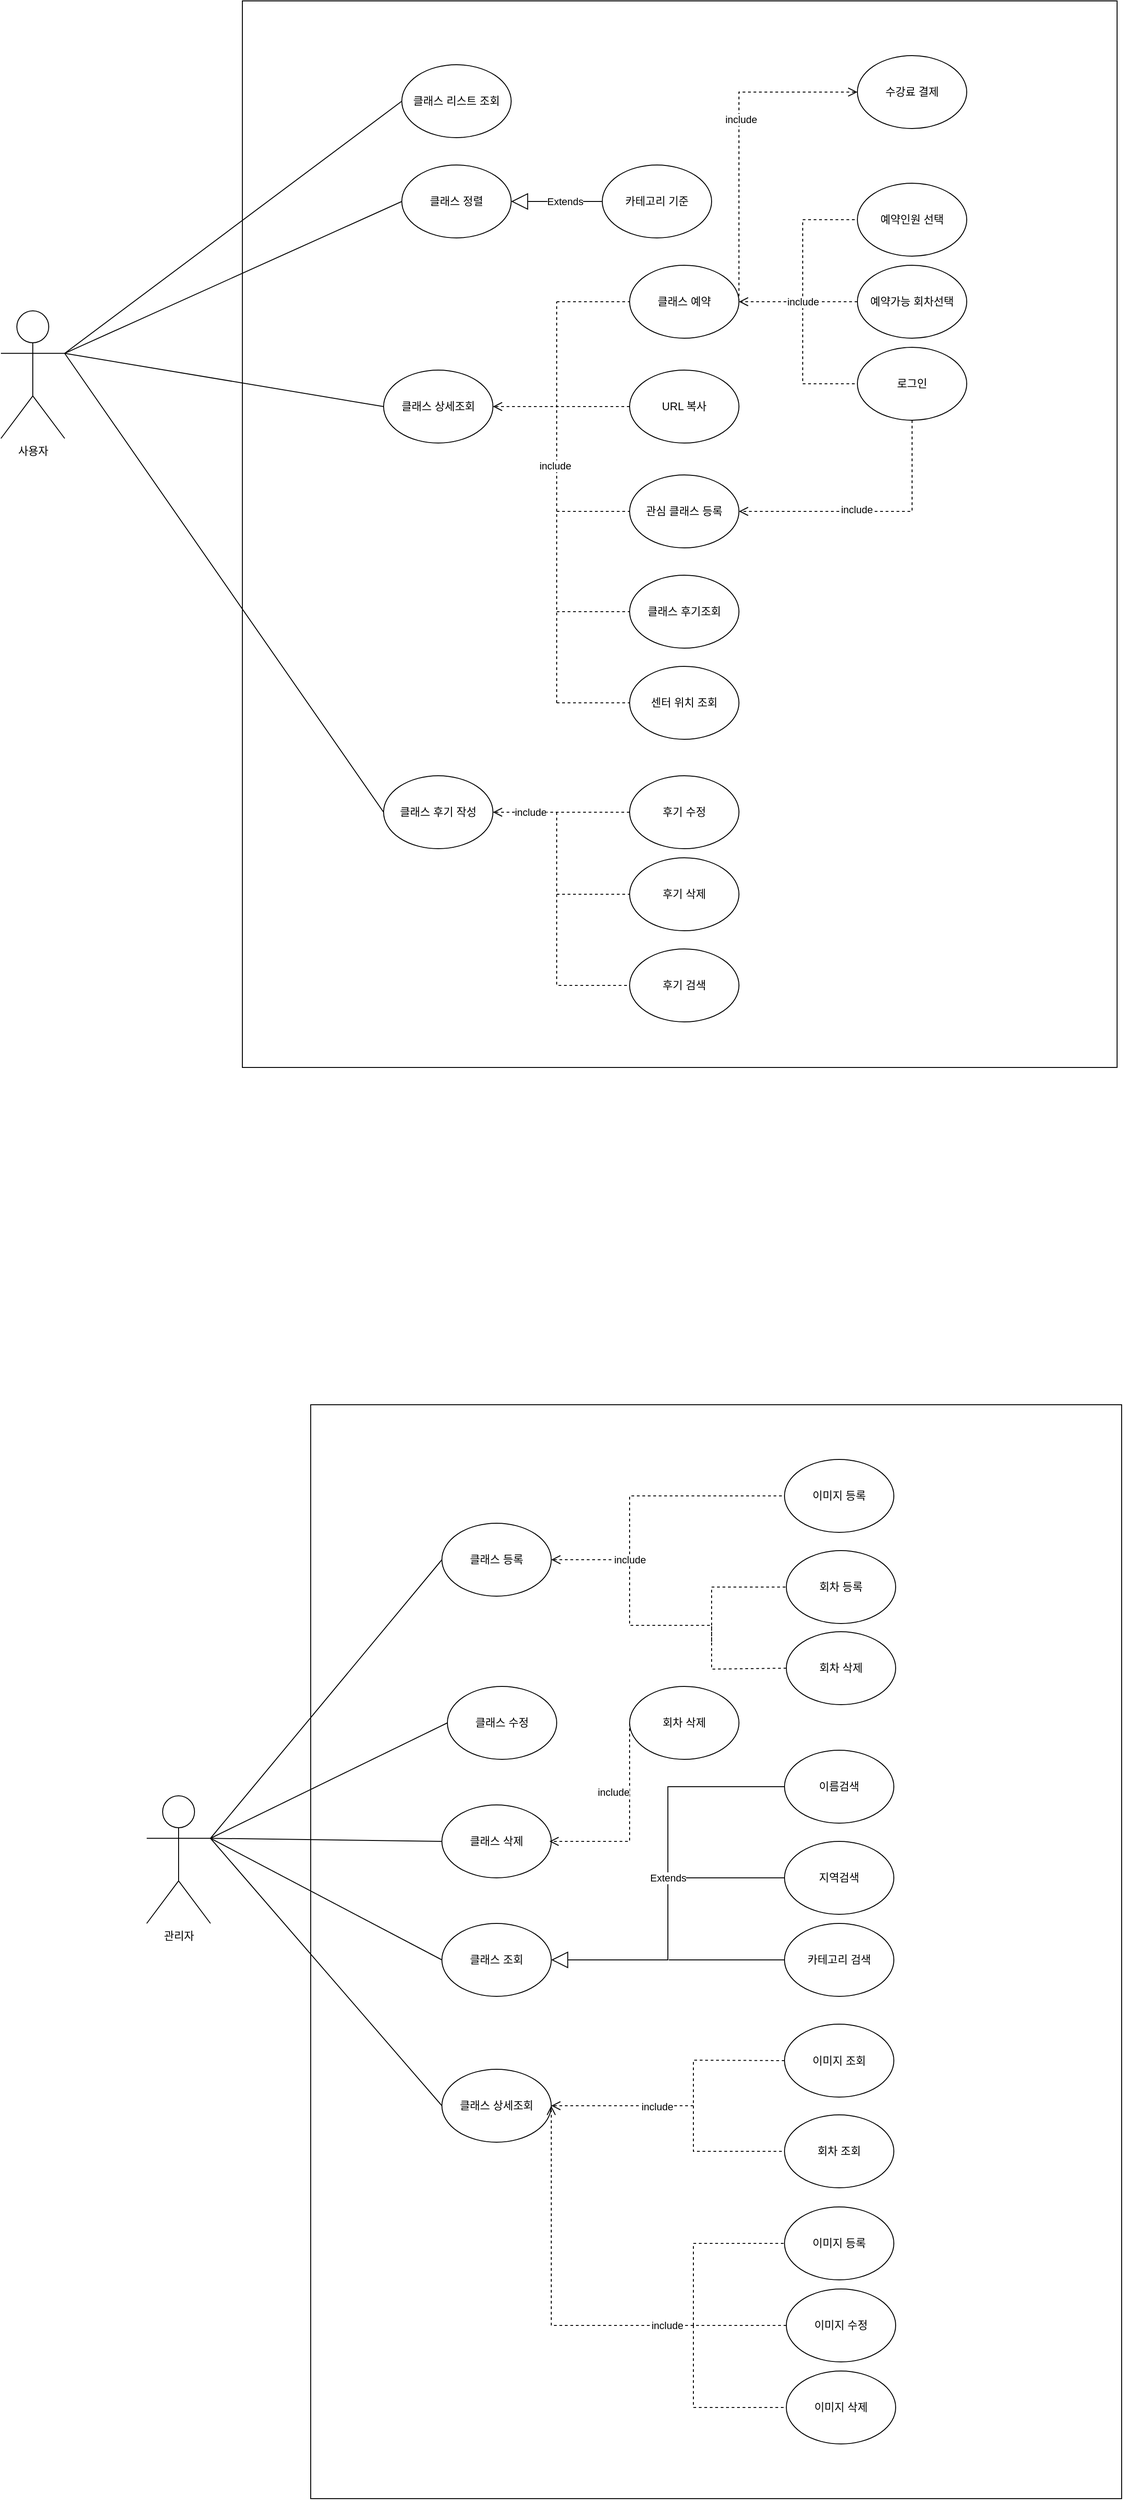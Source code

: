 <mxfile version="21.1.0" type="device">
  <diagram name="페이지-1" id="zgUNzpv_1WJQ5rxB1u2U">
    <mxGraphModel dx="2027" dy="2306" grid="1" gridSize="10" guides="1" tooltips="1" connect="1" arrows="1" fold="1" page="1" pageScale="1" pageWidth="827" pageHeight="1169" math="0" shadow="0">
      <root>
        <mxCell id="0" />
        <mxCell id="1" parent="0" />
        <mxCell id="yHIf9WJu6i8qHb0t4-19-78" value="" style="rounded=0;whiteSpace=wrap;html=1;" vertex="1" parent="1">
          <mxGeometry x="325" y="-200" width="960" height="1170" as="geometry" />
        </mxCell>
        <mxCell id="yHIf9WJu6i8qHb0t4-19-63" value="" style="rounded=0;whiteSpace=wrap;html=1;" vertex="1" parent="1">
          <mxGeometry x="400" y="1340" width="890" height="1200" as="geometry" />
        </mxCell>
        <mxCell id="Tm5OL89H6dSyZLh9gVA5-1" value="사용자" style="shape=umlActor;verticalLabelPosition=bottom;verticalAlign=top;html=1;outlineConnect=0;" parent="1" vertex="1">
          <mxGeometry x="60" y="140" width="70" height="140" as="geometry" />
        </mxCell>
        <mxCell id="Tm5OL89H6dSyZLh9gVA5-15" value="관리자" style="shape=umlActor;verticalLabelPosition=bottom;verticalAlign=top;html=1;outlineConnect=0;" parent="1" vertex="1">
          <mxGeometry x="220" y="1769" width="70" height="140" as="geometry" />
        </mxCell>
        <mxCell id="Tm5OL89H6dSyZLh9gVA5-9" value="클래스 등록" style="ellipse;whiteSpace=wrap;html=1;" parent="1" vertex="1">
          <mxGeometry x="544" y="1470" width="120" height="80" as="geometry" />
        </mxCell>
        <mxCell id="Tm5OL89H6dSyZLh9gVA5-10" value="클래스 수정" style="ellipse;whiteSpace=wrap;html=1;" parent="1" vertex="1">
          <mxGeometry x="550" y="1649" width="120" height="80" as="geometry" />
        </mxCell>
        <mxCell id="Tm5OL89H6dSyZLh9gVA5-11" value="클래스 삭제" style="ellipse;whiteSpace=wrap;html=1;" parent="1" vertex="1">
          <mxGeometry x="544" y="1779" width="120" height="80" as="geometry" />
        </mxCell>
        <mxCell id="Tm5OL89H6dSyZLh9gVA5-12" value="클래스 조회" style="ellipse;whiteSpace=wrap;html=1;" parent="1" vertex="1">
          <mxGeometry x="544" y="1909" width="120" height="80" as="geometry" />
        </mxCell>
        <mxCell id="Tm5OL89H6dSyZLh9gVA5-13" value="클래스 상세조회" style="ellipse;whiteSpace=wrap;html=1;" parent="1" vertex="1">
          <mxGeometry x="544" y="2069" width="120" height="80" as="geometry" />
        </mxCell>
        <mxCell id="Tm5OL89H6dSyZLh9gVA5-19" value="" style="endArrow=none;html=1;rounded=0;exitX=1;exitY=0.333;exitDx=0;exitDy=0;exitPerimeter=0;entryX=0;entryY=0.5;entryDx=0;entryDy=0;" parent="1" target="Tm5OL89H6dSyZLh9gVA5-10" edge="1" source="Tm5OL89H6dSyZLh9gVA5-15">
          <mxGeometry width="50" height="50" relative="1" as="geometry">
            <mxPoint x="-610" y="1255.667" as="sourcePoint" />
            <mxPoint x="-430" y="759" as="targetPoint" />
          </mxGeometry>
        </mxCell>
        <mxCell id="Tm5OL89H6dSyZLh9gVA5-20" value="" style="endArrow=none;html=1;rounded=0;entryX=0;entryY=0.5;entryDx=0;entryDy=0;exitX=1;exitY=0.333;exitDx=0;exitDy=0;exitPerimeter=0;" parent="1" target="Tm5OL89H6dSyZLh9gVA5-9" edge="1" source="Tm5OL89H6dSyZLh9gVA5-15">
          <mxGeometry width="50" height="50" relative="1" as="geometry">
            <mxPoint x="370" y="1499" as="sourcePoint" />
            <mxPoint x="-350" y="764" as="targetPoint" />
          </mxGeometry>
        </mxCell>
        <mxCell id="Tm5OL89H6dSyZLh9gVA5-21" value="" style="endArrow=none;html=1;rounded=0;entryX=0;entryY=0.5;entryDx=0;entryDy=0;exitX=1;exitY=0.333;exitDx=0;exitDy=0;exitPerimeter=0;" parent="1" target="Tm5OL89H6dSyZLh9gVA5-11" edge="1" source="Tm5OL89H6dSyZLh9gVA5-15">
          <mxGeometry width="50" height="50" relative="1" as="geometry">
            <mxPoint x="290" y="1224" as="sourcePoint" />
            <mxPoint x="-350" y="664" as="targetPoint" />
          </mxGeometry>
        </mxCell>
        <mxCell id="Tm5OL89H6dSyZLh9gVA5-22" value="" style="endArrow=none;html=1;rounded=0;entryX=0;entryY=0.5;entryDx=0;entryDy=0;exitX=1;exitY=0.333;exitDx=0;exitDy=0;exitPerimeter=0;" parent="1" target="Tm5OL89H6dSyZLh9gVA5-12" edge="1" source="Tm5OL89H6dSyZLh9gVA5-15">
          <mxGeometry width="50" height="50" relative="1" as="geometry">
            <mxPoint x="-610" y="1255.667" as="sourcePoint" />
            <mxPoint x="-350" y="864" as="targetPoint" />
          </mxGeometry>
        </mxCell>
        <mxCell id="Tm5OL89H6dSyZLh9gVA5-23" value="" style="endArrow=none;html=1;rounded=0;entryX=0;entryY=0.5;entryDx=0;entryDy=0;exitX=1;exitY=0.333;exitDx=0;exitDy=0;exitPerimeter=0;" parent="1" target="Tm5OL89H6dSyZLh9gVA5-13" edge="1" source="Tm5OL89H6dSyZLh9gVA5-15">
          <mxGeometry width="50" height="50" relative="1" as="geometry">
            <mxPoint x="-610" y="1255.667" as="sourcePoint" />
            <mxPoint x="-350" y="964" as="targetPoint" />
          </mxGeometry>
        </mxCell>
        <mxCell id="Tm5OL89H6dSyZLh9gVA5-25" value="클래스 리스트 조회" style="ellipse;whiteSpace=wrap;html=1;" parent="1" vertex="1">
          <mxGeometry x="500" y="-130" width="120" height="80" as="geometry" />
        </mxCell>
        <mxCell id="Tm5OL89H6dSyZLh9gVA5-26" value="클래스 상세조회" style="ellipse;whiteSpace=wrap;html=1;" parent="1" vertex="1">
          <mxGeometry x="480" y="205" width="120" height="80" as="geometry" />
        </mxCell>
        <mxCell id="Tm5OL89H6dSyZLh9gVA5-28" value="클래스 정렬" style="ellipse;whiteSpace=wrap;html=1;" parent="1" vertex="1">
          <mxGeometry x="500" y="-20" width="120" height="80" as="geometry" />
        </mxCell>
        <mxCell id="Tm5OL89H6dSyZLh9gVA5-30" value="카테고리 기준" style="ellipse;whiteSpace=wrap;html=1;" parent="1" vertex="1">
          <mxGeometry x="720" y="-20" width="120" height="80" as="geometry" />
        </mxCell>
        <mxCell id="Tm5OL89H6dSyZLh9gVA5-33" value="클래스 예약" style="ellipse;whiteSpace=wrap;html=1;" parent="1" vertex="1">
          <mxGeometry x="750" y="90" width="120" height="80" as="geometry" />
        </mxCell>
        <mxCell id="Tm5OL89H6dSyZLh9gVA5-36" value="" style="endArrow=none;html=1;rounded=0;exitX=1;exitY=0.333;exitDx=0;exitDy=0;exitPerimeter=0;entryX=0;entryY=0.5;entryDx=0;entryDy=0;" parent="1" source="Tm5OL89H6dSyZLh9gVA5-1" target="Tm5OL89H6dSyZLh9gVA5-28" edge="1">
          <mxGeometry width="50" height="50" relative="1" as="geometry">
            <mxPoint x="230" y="127" as="sourcePoint" />
            <mxPoint x="490" y="-60" as="targetPoint" />
          </mxGeometry>
        </mxCell>
        <mxCell id="Tm5OL89H6dSyZLh9gVA5-37" value="" style="endArrow=none;html=1;rounded=0;exitX=1;exitY=0.333;exitDx=0;exitDy=0;exitPerimeter=0;entryX=0;entryY=0.5;entryDx=0;entryDy=0;" parent="1" source="Tm5OL89H6dSyZLh9gVA5-1" target="Tm5OL89H6dSyZLh9gVA5-25" edge="1">
          <mxGeometry width="50" height="50" relative="1" as="geometry">
            <mxPoint x="230" y="127" as="sourcePoint" />
            <mxPoint x="490" y="30" as="targetPoint" />
          </mxGeometry>
        </mxCell>
        <mxCell id="Tm5OL89H6dSyZLh9gVA5-38" value="" style="endArrow=none;html=1;rounded=0;exitX=1;exitY=0.333;exitDx=0;exitDy=0;exitPerimeter=0;entryX=0;entryY=0.5;entryDx=0;entryDy=0;" parent="1" source="Tm5OL89H6dSyZLh9gVA5-1" target="Tm5OL89H6dSyZLh9gVA5-26" edge="1">
          <mxGeometry width="50" height="50" relative="1" as="geometry">
            <mxPoint x="230" y="127" as="sourcePoint" />
            <mxPoint x="490" y="130" as="targetPoint" />
          </mxGeometry>
        </mxCell>
        <mxCell id="Tm5OL89H6dSyZLh9gVA5-40" value="URL 복사" style="ellipse;whiteSpace=wrap;html=1;" parent="1" vertex="1">
          <mxGeometry x="750" y="205" width="120" height="80" as="geometry" />
        </mxCell>
        <mxCell id="Tm5OL89H6dSyZLh9gVA5-41" value="관심 클래스 등록" style="ellipse;whiteSpace=wrap;html=1;" parent="1" vertex="1">
          <mxGeometry x="750" y="320" width="120" height="80" as="geometry" />
        </mxCell>
        <mxCell id="Tm5OL89H6dSyZLh9gVA5-48" value="예약가능 회차선택" style="ellipse;whiteSpace=wrap;html=1;" parent="1" vertex="1">
          <mxGeometry x="1000" y="90" width="120" height="80" as="geometry" />
        </mxCell>
        <mxCell id="Tm5OL89H6dSyZLh9gVA5-49" value="로그인" style="ellipse;whiteSpace=wrap;html=1;" parent="1" vertex="1">
          <mxGeometry x="1000" y="180" width="120" height="80" as="geometry" />
        </mxCell>
        <mxCell id="Tm5OL89H6dSyZLh9gVA5-50" value="수강료 결제" style="ellipse;whiteSpace=wrap;html=1;" parent="1" vertex="1">
          <mxGeometry x="1000" y="-140" width="120" height="80" as="geometry" />
        </mxCell>
        <mxCell id="Tm5OL89H6dSyZLh9gVA5-59" value="Extends" style="endArrow=block;endSize=16;endFill=0;html=1;rounded=0;entryX=1;entryY=0.5;entryDx=0;entryDy=0;exitX=0;exitY=0.5;exitDx=0;exitDy=0;edgeStyle=elbowEdgeStyle;" parent="1" source="Tm5OL89H6dSyZLh9gVA5-30" target="Tm5OL89H6dSyZLh9gVA5-28" edge="1">
          <mxGeometry x="-0.167" width="160" relative="1" as="geometry">
            <mxPoint x="970" y="-100" as="sourcePoint" />
            <mxPoint x="1130" y="-100" as="targetPoint" />
            <mxPoint as="offset" />
          </mxGeometry>
        </mxCell>
        <mxCell id="Tm5OL89H6dSyZLh9gVA5-60" value="" style="html=1;verticalAlign=bottom;endArrow=open;dashed=1;endSize=8;elbow=vertical;rounded=0;exitX=0;exitY=0.5;exitDx=0;exitDy=0;" parent="1" source="Tm5OL89H6dSyZLh9gVA5-40" edge="1">
          <mxGeometry x="1" y="176" relative="1" as="geometry">
            <mxPoint x="690" y="250" as="sourcePoint" />
            <mxPoint x="600" y="245" as="targetPoint" />
            <mxPoint x="-31" y="-9" as="offset" />
            <Array as="points" />
          </mxGeometry>
        </mxCell>
        <mxCell id="Tm5OL89H6dSyZLh9gVA5-71" style="edgeStyle=orthogonalEdgeStyle;rounded=0;orthogonalLoop=1;jettySize=auto;html=1;exitX=0.5;exitY=1;exitDx=0;exitDy=0;" parent="1" source="Tm5OL89H6dSyZLh9gVA5-41" target="Tm5OL89H6dSyZLh9gVA5-41" edge="1">
          <mxGeometry relative="1" as="geometry" />
        </mxCell>
        <mxCell id="Tm5OL89H6dSyZLh9gVA5-73" value="클래스 후기조회" style="ellipse;whiteSpace=wrap;html=1;" parent="1" vertex="1">
          <mxGeometry x="750" y="430" width="120" height="80" as="geometry" />
        </mxCell>
        <mxCell id="Tm5OL89H6dSyZLh9gVA5-75" value="클래스 후기 작성" style="ellipse;whiteSpace=wrap;html=1;" parent="1" vertex="1">
          <mxGeometry x="480" y="650" width="120" height="80" as="geometry" />
        </mxCell>
        <mxCell id="Tm5OL89H6dSyZLh9gVA5-77" value="" style="endArrow=none;html=1;rounded=0;entryX=0;entryY=0.5;entryDx=0;entryDy=0;exitX=1;exitY=0.333;exitDx=0;exitDy=0;exitPerimeter=0;" parent="1" target="Tm5OL89H6dSyZLh9gVA5-75" edge="1" source="Tm5OL89H6dSyZLh9gVA5-1">
          <mxGeometry width="50" height="50" relative="1" as="geometry">
            <mxPoint x="220" y="120" as="sourcePoint" />
            <mxPoint x="490" y="290" as="targetPoint" />
          </mxGeometry>
        </mxCell>
        <mxCell id="yHIf9WJu6i8qHb0t4-19-3" value="예약인원 선택" style="ellipse;whiteSpace=wrap;html=1;" vertex="1" parent="1">
          <mxGeometry x="1000" width="120" height="80" as="geometry" />
        </mxCell>
        <mxCell id="yHIf9WJu6i8qHb0t4-19-7" value="센터 위치 조회" style="ellipse;whiteSpace=wrap;html=1;" vertex="1" parent="1">
          <mxGeometry x="750" y="530" width="120" height="80" as="geometry" />
        </mxCell>
        <mxCell id="yHIf9WJu6i8qHb0t4-19-10" value="" style="endArrow=none;dashed=1;html=1;rounded=0;entryX=0;entryY=0.5;entryDx=0;entryDy=0;" edge="1" parent="1" target="Tm5OL89H6dSyZLh9gVA5-41">
          <mxGeometry width="50" height="50" relative="1" as="geometry">
            <mxPoint x="670" y="360" as="sourcePoint" />
            <mxPoint x="720" y="310" as="targetPoint" />
          </mxGeometry>
        </mxCell>
        <mxCell id="yHIf9WJu6i8qHb0t4-19-11" value="" style="endArrow=none;dashed=1;html=1;rounded=0;" edge="1" parent="1">
          <mxGeometry width="50" height="50" relative="1" as="geometry">
            <mxPoint x="670" y="570" as="sourcePoint" />
            <mxPoint x="670" y="130" as="targetPoint" />
          </mxGeometry>
        </mxCell>
        <mxCell id="yHIf9WJu6i8qHb0t4-19-22" value="include" style="edgeLabel;html=1;align=center;verticalAlign=middle;resizable=0;points=[];" vertex="1" connectable="0" parent="yHIf9WJu6i8qHb0t4-19-11">
          <mxGeometry x="0.297" y="2" relative="1" as="geometry">
            <mxPoint y="25" as="offset" />
          </mxGeometry>
        </mxCell>
        <mxCell id="yHIf9WJu6i8qHb0t4-19-12" value="" style="endArrow=none;dashed=1;html=1;rounded=0;entryX=0;entryY=0.5;entryDx=0;entryDy=0;" edge="1" parent="1" target="Tm5OL89H6dSyZLh9gVA5-33">
          <mxGeometry width="50" height="50" relative="1" as="geometry">
            <mxPoint x="670" y="130" as="sourcePoint" />
            <mxPoint x="720" y="130" as="targetPoint" />
          </mxGeometry>
        </mxCell>
        <mxCell id="yHIf9WJu6i8qHb0t4-19-14" value="" style="endArrow=none;dashed=1;html=1;rounded=0;entryX=0;entryY=0.5;entryDx=0;entryDy=0;" edge="1" parent="1">
          <mxGeometry width="50" height="50" relative="1" as="geometry">
            <mxPoint x="670" y="470" as="sourcePoint" />
            <mxPoint x="750" y="470" as="targetPoint" />
          </mxGeometry>
        </mxCell>
        <mxCell id="yHIf9WJu6i8qHb0t4-19-15" value="" style="endArrow=none;dashed=1;html=1;rounded=0;entryX=0;entryY=0.5;entryDx=0;entryDy=0;" edge="1" parent="1" target="yHIf9WJu6i8qHb0t4-19-7">
          <mxGeometry width="50" height="50" relative="1" as="geometry">
            <mxPoint x="670" y="570" as="sourcePoint" />
            <mxPoint x="744" y="570" as="targetPoint" />
          </mxGeometry>
        </mxCell>
        <mxCell id="yHIf9WJu6i8qHb0t4-19-16" value="" style="endArrow=none;dashed=1;html=1;rounded=0;entryX=0;entryY=0.5;entryDx=0;entryDy=0;" edge="1" parent="1" target="yHIf9WJu6i8qHb0t4-19-3">
          <mxGeometry width="50" height="50" relative="1" as="geometry">
            <mxPoint x="940" y="130" as="sourcePoint" />
            <mxPoint x="920" y="-155" as="targetPoint" />
            <Array as="points">
              <mxPoint x="940" y="40" />
            </Array>
          </mxGeometry>
        </mxCell>
        <mxCell id="yHIf9WJu6i8qHb0t4-19-17" value="" style="endArrow=none;dashed=1;html=1;rounded=0;" edge="1" parent="1" target="Tm5OL89H6dSyZLh9gVA5-49">
          <mxGeometry width="50" height="50" relative="1" as="geometry">
            <mxPoint x="940" y="130" as="sourcePoint" />
            <mxPoint x="970" y="50" as="targetPoint" />
            <Array as="points">
              <mxPoint x="940" y="220" />
            </Array>
          </mxGeometry>
        </mxCell>
        <mxCell id="yHIf9WJu6i8qHb0t4-19-23" value="" style="html=1;verticalAlign=bottom;endArrow=open;dashed=1;endSize=8;elbow=vertical;rounded=0;exitX=0;exitY=0.5;exitDx=0;exitDy=0;" edge="1" parent="1" source="Tm5OL89H6dSyZLh9gVA5-48">
          <mxGeometry x="1" y="176" relative="1" as="geometry">
            <mxPoint x="990" y="130" as="sourcePoint" />
            <mxPoint x="870" y="130" as="targetPoint" />
            <mxPoint x="-31" y="-9" as="offset" />
            <Array as="points" />
          </mxGeometry>
        </mxCell>
        <mxCell id="yHIf9WJu6i8qHb0t4-19-26" value="include" style="edgeLabel;html=1;align=center;verticalAlign=middle;resizable=0;points=[];" vertex="1" connectable="0" parent="yHIf9WJu6i8qHb0t4-19-23">
          <mxGeometry x="-0.689" y="-2" relative="1" as="geometry">
            <mxPoint x="-40" y="2" as="offset" />
          </mxGeometry>
        </mxCell>
        <mxCell id="yHIf9WJu6i8qHb0t4-19-28" value="" style="html=1;verticalAlign=bottom;endArrow=open;dashed=1;endSize=8;elbow=vertical;rounded=0;exitX=1;exitY=0.5;exitDx=0;exitDy=0;entryX=0;entryY=0.5;entryDx=0;entryDy=0;" edge="1" parent="1" source="Tm5OL89H6dSyZLh9gVA5-33" target="Tm5OL89H6dSyZLh9gVA5-50">
          <mxGeometry x="1" y="176" relative="1" as="geometry">
            <mxPoint x="760" y="255" as="sourcePoint" />
            <mxPoint x="610" y="255" as="targetPoint" />
            <mxPoint x="-31" y="-9" as="offset" />
            <Array as="points">
              <mxPoint x="870" y="-100" />
            </Array>
          </mxGeometry>
        </mxCell>
        <mxCell id="yHIf9WJu6i8qHb0t4-19-29" value="include" style="edgeLabel;html=1;align=center;verticalAlign=middle;resizable=0;points=[];" vertex="1" connectable="0" parent="yHIf9WJu6i8qHb0t4-19-28">
          <mxGeometry x="0.112" y="-2" relative="1" as="geometry">
            <mxPoint as="offset" />
          </mxGeometry>
        </mxCell>
        <mxCell id="yHIf9WJu6i8qHb0t4-19-32" value="이미지 등록" style="ellipse;whiteSpace=wrap;html=1;" vertex="1" parent="1">
          <mxGeometry x="920" y="1400" width="120" height="80" as="geometry" />
        </mxCell>
        <mxCell id="yHIf9WJu6i8qHb0t4-19-33" value="" style="endArrow=none;dashed=1;html=1;rounded=0;entryX=0;entryY=0.5;entryDx=0;entryDy=0;" edge="1" parent="1" target="yHIf9WJu6i8qHb0t4-19-32">
          <mxGeometry width="50" height="50" relative="1" as="geometry">
            <mxPoint x="750" y="1510" as="sourcePoint" />
            <mxPoint x="807" y="1164" as="targetPoint" />
            <Array as="points">
              <mxPoint x="750" y="1440" />
            </Array>
          </mxGeometry>
        </mxCell>
        <mxCell id="yHIf9WJu6i8qHb0t4-19-41" value="회차 등록" style="ellipse;whiteSpace=wrap;html=1;" vertex="1" parent="1">
          <mxGeometry x="922" y="1500" width="120" height="80" as="geometry" />
        </mxCell>
        <mxCell id="yHIf9WJu6i8qHb0t4-19-42" value="" style="endArrow=none;dashed=1;html=1;rounded=0;entryX=0;entryY=0.5;entryDx=0;entryDy=0;" edge="1" parent="1" target="yHIf9WJu6i8qHb0t4-19-41">
          <mxGeometry width="50" height="50" relative="1" as="geometry">
            <mxPoint x="840" y="1600" as="sourcePoint" />
            <mxPoint x="820" y="1434" as="targetPoint" />
            <Array as="points">
              <mxPoint x="840" y="1540" />
            </Array>
          </mxGeometry>
        </mxCell>
        <mxCell id="yHIf9WJu6i8qHb0t4-19-44" value="회차 삭제" style="ellipse;whiteSpace=wrap;html=1;" vertex="1" parent="1">
          <mxGeometry x="922" y="1589" width="120" height="80" as="geometry" />
        </mxCell>
        <mxCell id="yHIf9WJu6i8qHb0t4-19-47" value="" style="html=1;verticalAlign=bottom;endArrow=open;dashed=1;endSize=8;elbow=vertical;rounded=0;exitX=0;exitY=0.5;exitDx=0;exitDy=0;entryX=1;entryY=0.5;entryDx=0;entryDy=0;" edge="1" parent="1" source="yHIf9WJu6i8qHb0t4-19-44" target="Tm5OL89H6dSyZLh9gVA5-9">
          <mxGeometry x="1" y="176" relative="1" as="geometry">
            <mxPoint x="900.0" y="1642.0" as="sourcePoint" />
            <mxPoint x="660" y="1439" as="targetPoint" />
            <mxPoint x="-31" y="-9" as="offset" />
            <Array as="points">
              <mxPoint x="840" y="1630" />
              <mxPoint x="840" y="1582" />
              <mxPoint x="750" y="1582" />
              <mxPoint x="750" y="1510" />
            </Array>
          </mxGeometry>
        </mxCell>
        <mxCell id="yHIf9WJu6i8qHb0t4-19-48" value="include" style="edgeLabel;html=1;align=center;verticalAlign=middle;resizable=0;points=[];rotation=0;" vertex="1" connectable="0" parent="yHIf9WJu6i8qHb0t4-19-47">
          <mxGeometry x="-0.689" y="-2" relative="1" as="geometry">
            <mxPoint x="-113" y="-118" as="offset" />
          </mxGeometry>
        </mxCell>
        <mxCell id="yHIf9WJu6i8qHb0t4-19-49" value="" style="html=1;verticalAlign=bottom;endArrow=open;dashed=1;endSize=8;elbow=vertical;rounded=0;exitX=0;exitY=0.5;exitDx=0;exitDy=0;" edge="1" parent="1" source="yHIf9WJu6i8qHb0t4-19-52">
          <mxGeometry x="1" y="176" relative="1" as="geometry">
            <mxPoint x="820" y="2059" as="sourcePoint" />
            <mxPoint x="664" y="2109" as="targetPoint" />
            <mxPoint x="-31" y="-9" as="offset" />
            <Array as="points">
              <mxPoint x="820" y="2059" />
              <mxPoint x="820" y="2109" />
            </Array>
          </mxGeometry>
        </mxCell>
        <mxCell id="yHIf9WJu6i8qHb0t4-19-50" value="include" style="edgeLabel;html=1;align=center;verticalAlign=middle;resizable=0;points=[];" vertex="1" connectable="0" parent="yHIf9WJu6i8qHb0t4-19-49">
          <mxGeometry x="-0.689" y="-2" relative="1" as="geometry">
            <mxPoint x="-93" y="52" as="offset" />
          </mxGeometry>
        </mxCell>
        <mxCell id="yHIf9WJu6i8qHb0t4-19-51" value="" style="endArrow=none;dashed=1;html=1;rounded=0;entryX=0;entryY=0.5;entryDx=0;entryDy=0;" edge="1" parent="1" target="yHIf9WJu6i8qHb0t4-19-53">
          <mxGeometry width="50" height="50" relative="1" as="geometry">
            <mxPoint x="820" y="2109" as="sourcePoint" />
            <mxPoint x="897.5" y="2149.5" as="targetPoint" />
            <Array as="points">
              <mxPoint x="820" y="2159" />
            </Array>
          </mxGeometry>
        </mxCell>
        <mxCell id="yHIf9WJu6i8qHb0t4-19-52" value="이미지 조회" style="ellipse;whiteSpace=wrap;html=1;" vertex="1" parent="1">
          <mxGeometry x="920" y="2019.5" width="120" height="80" as="geometry" />
        </mxCell>
        <mxCell id="yHIf9WJu6i8qHb0t4-19-53" value="회차 조회" style="ellipse;whiteSpace=wrap;html=1;" vertex="1" parent="1">
          <mxGeometry x="920" y="2119" width="120" height="80" as="geometry" />
        </mxCell>
        <mxCell id="yHIf9WJu6i8qHb0t4-19-54" value="" style="html=1;verticalAlign=bottom;endArrow=open;dashed=1;endSize=8;elbow=vertical;rounded=0;exitX=0;exitY=0.5;exitDx=0;exitDy=0;" edge="1" parent="1" source="yHIf9WJu6i8qHb0t4-19-56">
          <mxGeometry x="1" y="176" relative="1" as="geometry">
            <mxPoint x="800" y="1819" as="sourcePoint" />
            <mxPoint x="662" y="1819" as="targetPoint" />
            <mxPoint x="-31" y="-9" as="offset" />
            <Array as="points">
              <mxPoint x="750" y="1739" />
              <mxPoint x="750" y="1819" />
            </Array>
          </mxGeometry>
        </mxCell>
        <mxCell id="yHIf9WJu6i8qHb0t4-19-55" value="include" style="edgeLabel;html=1;align=center;verticalAlign=middle;resizable=0;points=[];" vertex="1" connectable="0" parent="yHIf9WJu6i8qHb0t4-19-54">
          <mxGeometry x="-0.689" y="-2" relative="1" as="geometry">
            <mxPoint x="-16" y="42" as="offset" />
          </mxGeometry>
        </mxCell>
        <mxCell id="yHIf9WJu6i8qHb0t4-19-56" value="회차 삭제" style="ellipse;whiteSpace=wrap;html=1;" vertex="1" parent="1">
          <mxGeometry x="750" y="1649" width="120" height="80" as="geometry" />
        </mxCell>
        <mxCell id="yHIf9WJu6i8qHb0t4-19-57" value="이름검색" style="ellipse;whiteSpace=wrap;html=1;" vertex="1" parent="1">
          <mxGeometry x="920" y="1719" width="120" height="80" as="geometry" />
        </mxCell>
        <mxCell id="yHIf9WJu6i8qHb0t4-19-59" value="지역검색" style="ellipse;whiteSpace=wrap;html=1;" vertex="1" parent="1">
          <mxGeometry x="920" y="1819" width="120" height="80" as="geometry" />
        </mxCell>
        <mxCell id="yHIf9WJu6i8qHb0t4-19-60" value="카테고리 검색" style="ellipse;whiteSpace=wrap;html=1;" vertex="1" parent="1">
          <mxGeometry x="920" y="1909" width="120" height="80" as="geometry" />
        </mxCell>
        <mxCell id="yHIf9WJu6i8qHb0t4-19-61" value="" style="endArrow=none;html=1;rounded=0;entryX=0;entryY=0.5;entryDx=0;entryDy=0;" edge="1" parent="1" target="yHIf9WJu6i8qHb0t4-19-59">
          <mxGeometry width="50" height="50" relative="1" as="geometry">
            <mxPoint x="797" y="1859" as="sourcePoint" />
            <mxPoint x="930" y="1859" as="targetPoint" />
          </mxGeometry>
        </mxCell>
        <mxCell id="yHIf9WJu6i8qHb0t4-19-62" value="" style="endArrow=none;html=1;rounded=0;entryX=0;entryY=0.5;entryDx=0;entryDy=0;" edge="1" parent="1" target="yHIf9WJu6i8qHb0t4-19-60">
          <mxGeometry width="50" height="50" relative="1" as="geometry">
            <mxPoint x="793" y="1949" as="sourcePoint" />
            <mxPoint x="900" y="1970" as="targetPoint" />
          </mxGeometry>
        </mxCell>
        <mxCell id="yHIf9WJu6i8qHb0t4-19-58" value="Extends" style="endArrow=block;endSize=16;endFill=0;html=1;rounded=0;entryX=1;entryY=0.5;entryDx=0;entryDy=0;exitX=0;exitY=0.5;exitDx=0;exitDy=0;edgeStyle=elbowEdgeStyle;" edge="1" parent="1" source="yHIf9WJu6i8qHb0t4-19-57">
          <mxGeometry x="0.021" width="160" relative="1" as="geometry">
            <mxPoint x="1024" y="1814" as="sourcePoint" />
            <mxPoint x="664" y="1949" as="targetPoint" />
            <mxPoint as="offset" />
          </mxGeometry>
        </mxCell>
        <mxCell id="yHIf9WJu6i8qHb0t4-19-64" value="이미지 등록" style="ellipse;whiteSpace=wrap;html=1;" vertex="1" parent="1">
          <mxGeometry x="920" y="2220" width="120" height="80" as="geometry" />
        </mxCell>
        <mxCell id="yHIf9WJu6i8qHb0t4-19-65" value="" style="endArrow=none;dashed=1;html=1;rounded=0;entryX=0;entryY=0.5;entryDx=0;entryDy=0;" edge="1" parent="1" target="yHIf9WJu6i8qHb0t4-19-64">
          <mxGeometry width="50" height="50" relative="1" as="geometry">
            <mxPoint x="820" y="2350" as="sourcePoint" />
            <mxPoint x="828" y="2215" as="targetPoint" />
            <Array as="points">
              <mxPoint x="820" y="2260" />
            </Array>
          </mxGeometry>
        </mxCell>
        <mxCell id="yHIf9WJu6i8qHb0t4-19-66" value="" style="html=1;verticalAlign=bottom;endArrow=open;dashed=1;endSize=8;elbow=vertical;rounded=0;exitX=0;exitY=0.5;exitDx=0;exitDy=0;entryX=1;entryY=0.5;entryDx=0;entryDy=0;" edge="1" parent="1" source="yHIf9WJu6i8qHb0t4-19-68" target="Tm5OL89H6dSyZLh9gVA5-13">
          <mxGeometry x="1" y="176" relative="1" as="geometry">
            <mxPoint x="1081" y="2470" as="sourcePoint" />
            <mxPoint x="670" y="2110" as="targetPoint" />
            <mxPoint x="-31" y="-9" as="offset" />
            <Array as="points">
              <mxPoint x="664" y="2350" />
              <mxPoint x="664" y="2220" />
            </Array>
          </mxGeometry>
        </mxCell>
        <mxCell id="yHIf9WJu6i8qHb0t4-19-67" value="include" style="edgeLabel;html=1;align=center;verticalAlign=middle;resizable=0;points=[];" vertex="1" connectable="0" parent="yHIf9WJu6i8qHb0t4-19-66">
          <mxGeometry x="-0.689" y="-2" relative="1" as="geometry">
            <mxPoint x="-54" y="2" as="offset" />
          </mxGeometry>
        </mxCell>
        <mxCell id="yHIf9WJu6i8qHb0t4-19-68" value="이미지 수정" style="ellipse;whiteSpace=wrap;html=1;" vertex="1" parent="1">
          <mxGeometry x="922" y="2310" width="120" height="80" as="geometry" />
        </mxCell>
        <mxCell id="yHIf9WJu6i8qHb0t4-19-69" value="이미지 삭제" style="ellipse;whiteSpace=wrap;html=1;" vertex="1" parent="1">
          <mxGeometry x="922" y="2400" width="120" height="80" as="geometry" />
        </mxCell>
        <mxCell id="yHIf9WJu6i8qHb0t4-19-70" value="" style="endArrow=none;dashed=1;html=1;rounded=0;entryX=0;entryY=0.5;entryDx=0;entryDy=0;" edge="1" parent="1" target="yHIf9WJu6i8qHb0t4-19-69">
          <mxGeometry width="50" height="50" relative="1" as="geometry">
            <mxPoint x="820" y="2350" as="sourcePoint" />
            <mxPoint x="908" y="2440" as="targetPoint" />
            <Array as="points">
              <mxPoint x="820" y="2440" />
            </Array>
          </mxGeometry>
        </mxCell>
        <mxCell id="yHIf9WJu6i8qHb0t4-19-71" value="후기 수정" style="ellipse;whiteSpace=wrap;html=1;" vertex="1" parent="1">
          <mxGeometry x="750" y="650" width="120" height="80" as="geometry" />
        </mxCell>
        <mxCell id="yHIf9WJu6i8qHb0t4-19-72" value="후기 삭제" style="ellipse;whiteSpace=wrap;html=1;" vertex="1" parent="1">
          <mxGeometry x="750" y="740" width="120" height="80" as="geometry" />
        </mxCell>
        <mxCell id="yHIf9WJu6i8qHb0t4-19-73" value="" style="html=1;verticalAlign=bottom;endArrow=open;dashed=1;endSize=8;elbow=vertical;rounded=0;exitX=0;exitY=0.5;exitDx=0;exitDy=0;entryX=1;entryY=0.5;entryDx=0;entryDy=0;" edge="1" parent="1" source="yHIf9WJu6i8qHb0t4-19-71" target="Tm5OL89H6dSyZLh9gVA5-75">
          <mxGeometry x="1" y="176" relative="1" as="geometry">
            <mxPoint x="500" y="420" as="sourcePoint" />
            <mxPoint x="600" y="670" as="targetPoint" />
            <mxPoint x="-31" y="-9" as="offset" />
            <Array as="points" />
          </mxGeometry>
        </mxCell>
        <mxCell id="yHIf9WJu6i8qHb0t4-19-74" value="include" style="edgeLabel;html=1;align=center;verticalAlign=middle;resizable=0;points=[];" vertex="1" connectable="0" parent="yHIf9WJu6i8qHb0t4-19-73">
          <mxGeometry x="0.112" y="-2" relative="1" as="geometry">
            <mxPoint x="-26" y="2" as="offset" />
          </mxGeometry>
        </mxCell>
        <mxCell id="yHIf9WJu6i8qHb0t4-19-75" value="" style="endArrow=none;dashed=1;html=1;rounded=0;entryX=0;entryY=0.5;entryDx=0;entryDy=0;" edge="1" parent="1" target="yHIf9WJu6i8qHb0t4-19-72">
          <mxGeometry width="50" height="50" relative="1" as="geometry">
            <mxPoint x="670" y="690" as="sourcePoint" />
            <mxPoint x="760" y="370" as="targetPoint" />
            <Array as="points">
              <mxPoint x="670" y="780" />
            </Array>
          </mxGeometry>
        </mxCell>
        <mxCell id="yHIf9WJu6i8qHb0t4-19-76" value="후기 검색" style="ellipse;whiteSpace=wrap;html=1;" vertex="1" parent="1">
          <mxGeometry x="750" y="840" width="120" height="80" as="geometry" />
        </mxCell>
        <mxCell id="yHIf9WJu6i8qHb0t4-19-77" value="" style="endArrow=none;dashed=1;html=1;rounded=0;entryX=0;entryY=0.5;entryDx=0;entryDy=0;" edge="1" parent="1" target="yHIf9WJu6i8qHb0t4-19-76">
          <mxGeometry width="50" height="50" relative="1" as="geometry">
            <mxPoint x="670" y="780" as="sourcePoint" />
            <mxPoint x="750" y="870" as="targetPoint" />
            <Array as="points">
              <mxPoint x="670" y="880" />
            </Array>
          </mxGeometry>
        </mxCell>
        <mxCell id="yHIf9WJu6i8qHb0t4-19-79" value="" style="html=1;verticalAlign=bottom;endArrow=open;dashed=1;endSize=8;elbow=vertical;rounded=0;exitX=0.5;exitY=1;exitDx=0;exitDy=0;entryX=1;entryY=0.5;entryDx=0;entryDy=0;" edge="1" parent="1" source="Tm5OL89H6dSyZLh9gVA5-49" target="Tm5OL89H6dSyZLh9gVA5-41">
          <mxGeometry x="1" y="176" relative="1" as="geometry">
            <mxPoint x="880" y="140" as="sourcePoint" />
            <mxPoint x="1010" y="-100" as="targetPoint" />
            <mxPoint x="-31" y="-9" as="offset" />
            <Array as="points">
              <mxPoint x="1060" y="360" />
              <mxPoint x="940" y="360" />
            </Array>
          </mxGeometry>
        </mxCell>
        <mxCell id="yHIf9WJu6i8qHb0t4-19-80" value="include" style="edgeLabel;html=1;align=center;verticalAlign=middle;resizable=0;points=[];" vertex="1" connectable="0" parent="yHIf9WJu6i8qHb0t4-19-79">
          <mxGeometry x="0.112" y="-2" relative="1" as="geometry">
            <mxPoint as="offset" />
          </mxGeometry>
        </mxCell>
      </root>
    </mxGraphModel>
  </diagram>
</mxfile>
